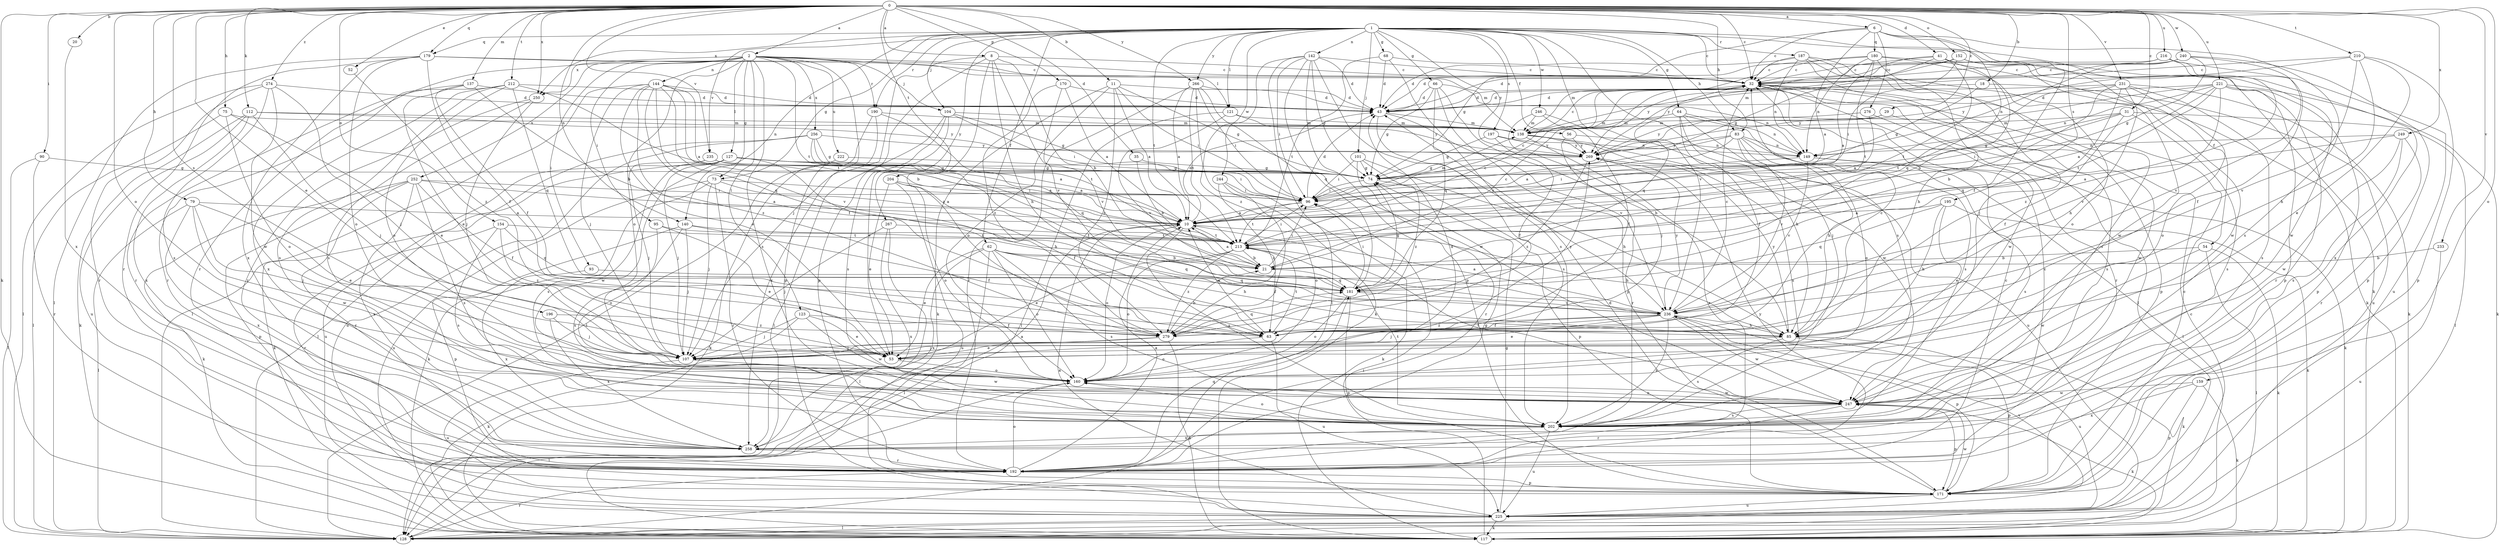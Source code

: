 strict digraph  {
0;
1;
2;
6;
8;
10;
11;
18;
20;
21;
29;
31;
32;
35;
41;
43;
52;
53;
54;
56;
62;
63;
64;
66;
68;
73;
74;
75;
79;
83;
85;
90;
93;
95;
96;
101;
104;
107;
112;
117;
121;
123;
127;
128;
137;
138;
140;
142;
144;
149;
152;
154;
159;
160;
170;
171;
179;
180;
181;
187;
190;
192;
195;
196;
197;
202;
204;
210;
212;
213;
216;
221;
222;
225;
231;
233;
235;
236;
240;
244;
246;
247;
249;
250;
252;
256;
258;
266;
267;
269;
274;
276;
279;
0 -> 2  [label=a];
0 -> 6  [label=a];
0 -> 8  [label=a];
0 -> 11  [label=b];
0 -> 18  [label=b];
0 -> 20  [label=b];
0 -> 29  [label=c];
0 -> 31  [label=c];
0 -> 32  [label=c];
0 -> 35  [label=d];
0 -> 41  [label=d];
0 -> 52  [label=e];
0 -> 53  [label=e];
0 -> 75  [label=h];
0 -> 79  [label=h];
0 -> 83  [label=h];
0 -> 90  [label=i];
0 -> 112  [label=k];
0 -> 117  [label=k];
0 -> 137  [label=m];
0 -> 140  [label=n];
0 -> 152  [label=o];
0 -> 154  [label=o];
0 -> 159  [label=o];
0 -> 160  [label=o];
0 -> 170  [label=p];
0 -> 179  [label=q];
0 -> 195  [label=s];
0 -> 196  [label=s];
0 -> 204  [label=t];
0 -> 210  [label=t];
0 -> 212  [label=t];
0 -> 216  [label=u];
0 -> 221  [label=u];
0 -> 231  [label=v];
0 -> 233  [label=v];
0 -> 235  [label=v];
0 -> 240  [label=w];
0 -> 249  [label=x];
0 -> 250  [label=x];
0 -> 266  [label=y];
0 -> 274  [label=z];
1 -> 32  [label=c];
1 -> 54  [label=f];
1 -> 56  [label=f];
1 -> 62  [label=f];
1 -> 64  [label=g];
1 -> 66  [label=g];
1 -> 68  [label=g];
1 -> 73  [label=g];
1 -> 83  [label=h];
1 -> 101  [label=j];
1 -> 104  [label=j];
1 -> 117  [label=k];
1 -> 121  [label=l];
1 -> 140  [label=n];
1 -> 142  [label=n];
1 -> 179  [label=q];
1 -> 187  [label=r];
1 -> 190  [label=r];
1 -> 197  [label=s];
1 -> 202  [label=s];
1 -> 213  [label=t];
1 -> 235  [label=v];
1 -> 236  [label=v];
1 -> 244  [label=w];
1 -> 246  [label=w];
1 -> 250  [label=x];
1 -> 266  [label=y];
1 -> 267  [label=y];
1 -> 269  [label=y];
2 -> 32  [label=c];
2 -> 73  [label=g];
2 -> 93  [label=i];
2 -> 95  [label=i];
2 -> 104  [label=j];
2 -> 121  [label=l];
2 -> 123  [label=l];
2 -> 127  [label=l];
2 -> 144  [label=n];
2 -> 160  [label=o];
2 -> 171  [label=p];
2 -> 190  [label=r];
2 -> 192  [label=r];
2 -> 202  [label=s];
2 -> 213  [label=t];
2 -> 222  [label=u];
2 -> 250  [label=x];
2 -> 252  [label=x];
2 -> 256  [label=x];
6 -> 10  [label=a];
6 -> 32  [label=c];
6 -> 63  [label=f];
6 -> 74  [label=g];
6 -> 180  [label=q];
6 -> 181  [label=q];
6 -> 202  [label=s];
6 -> 276  [label=z];
8 -> 21  [label=b];
8 -> 32  [label=c];
8 -> 85  [label=h];
8 -> 107  [label=j];
8 -> 171  [label=p];
8 -> 236  [label=v];
8 -> 279  [label=z];
10 -> 43  [label=d];
10 -> 85  [label=h];
10 -> 160  [label=o];
10 -> 202  [label=s];
10 -> 213  [label=t];
11 -> 10  [label=a];
11 -> 43  [label=d];
11 -> 74  [label=g];
11 -> 96  [label=i];
11 -> 117  [label=k];
11 -> 160  [label=o];
11 -> 279  [label=z];
18 -> 43  [label=d];
18 -> 74  [label=g];
18 -> 225  [label=u];
20 -> 258  [label=x];
21 -> 10  [label=a];
21 -> 32  [label=c];
21 -> 96  [label=i];
21 -> 181  [label=q];
29 -> 138  [label=m];
29 -> 247  [label=w];
29 -> 269  [label=y];
31 -> 63  [label=f];
31 -> 74  [label=g];
31 -> 96  [label=i];
31 -> 128  [label=l];
31 -> 138  [label=m];
31 -> 202  [label=s];
32 -> 43  [label=d];
32 -> 171  [label=p];
32 -> 181  [label=q];
32 -> 192  [label=r];
32 -> 247  [label=w];
35 -> 21  [label=b];
35 -> 74  [label=g];
41 -> 21  [label=b];
41 -> 32  [label=c];
41 -> 74  [label=g];
41 -> 171  [label=p];
41 -> 213  [label=t];
41 -> 247  [label=w];
41 -> 269  [label=y];
43 -> 138  [label=m];
43 -> 202  [label=s];
43 -> 236  [label=v];
52 -> 279  [label=z];
53 -> 160  [label=o];
54 -> 21  [label=b];
54 -> 117  [label=k];
54 -> 128  [label=l];
54 -> 247  [label=w];
56 -> 149  [label=n];
56 -> 192  [label=r];
56 -> 269  [label=y];
62 -> 21  [label=b];
62 -> 53  [label=e];
62 -> 85  [label=h];
62 -> 128  [label=l];
62 -> 160  [label=o];
62 -> 181  [label=q];
62 -> 202  [label=s];
62 -> 258  [label=x];
63 -> 10  [label=a];
63 -> 160  [label=o];
63 -> 213  [label=t];
63 -> 225  [label=u];
63 -> 269  [label=y];
64 -> 63  [label=f];
64 -> 85  [label=h];
64 -> 107  [label=j];
64 -> 138  [label=m];
64 -> 149  [label=n];
64 -> 202  [label=s];
66 -> 43  [label=d];
66 -> 74  [label=g];
66 -> 85  [label=h];
66 -> 149  [label=n];
66 -> 171  [label=p];
66 -> 181  [label=q];
68 -> 32  [label=c];
68 -> 43  [label=d];
68 -> 202  [label=s];
68 -> 213  [label=t];
73 -> 10  [label=a];
73 -> 96  [label=i];
73 -> 107  [label=j];
73 -> 117  [label=k];
73 -> 192  [label=r];
73 -> 225  [label=u];
74 -> 96  [label=i];
74 -> 171  [label=p];
75 -> 53  [label=e];
75 -> 128  [label=l];
75 -> 138  [label=m];
75 -> 160  [label=o];
79 -> 10  [label=a];
79 -> 53  [label=e];
79 -> 107  [label=j];
79 -> 128  [label=l];
79 -> 247  [label=w];
79 -> 258  [label=x];
83 -> 10  [label=a];
83 -> 85  [label=h];
83 -> 96  [label=i];
83 -> 128  [label=l];
83 -> 149  [label=n];
83 -> 160  [label=o];
83 -> 236  [label=v];
83 -> 269  [label=y];
85 -> 32  [label=c];
85 -> 107  [label=j];
85 -> 171  [label=p];
85 -> 202  [label=s];
85 -> 225  [label=u];
85 -> 269  [label=y];
90 -> 74  [label=g];
90 -> 128  [label=l];
90 -> 192  [label=r];
93 -> 181  [label=q];
93 -> 258  [label=x];
95 -> 53  [label=e];
95 -> 160  [label=o];
95 -> 213  [label=t];
96 -> 10  [label=a];
96 -> 32  [label=c];
96 -> 43  [label=d];
96 -> 138  [label=m];
96 -> 213  [label=t];
101 -> 74  [label=g];
101 -> 85  [label=h];
101 -> 96  [label=i];
101 -> 192  [label=r];
101 -> 279  [label=z];
104 -> 53  [label=e];
104 -> 74  [label=g];
104 -> 96  [label=i];
104 -> 128  [label=l];
104 -> 138  [label=m];
104 -> 202  [label=s];
107 -> 225  [label=u];
107 -> 247  [label=w];
112 -> 107  [label=j];
112 -> 117  [label=k];
112 -> 138  [label=m];
112 -> 225  [label=u];
112 -> 258  [label=x];
112 -> 269  [label=y];
117 -> 96  [label=i];
121 -> 128  [label=l];
121 -> 138  [label=m];
121 -> 236  [label=v];
121 -> 269  [label=y];
123 -> 53  [label=e];
123 -> 63  [label=f];
123 -> 107  [label=j];
123 -> 117  [label=k];
123 -> 247  [label=w];
127 -> 10  [label=a];
127 -> 74  [label=g];
127 -> 85  [label=h];
127 -> 96  [label=i];
127 -> 107  [label=j];
127 -> 117  [label=k];
127 -> 202  [label=s];
127 -> 247  [label=w];
128 -> 32  [label=c];
128 -> 192  [label=r];
137 -> 21  [label=b];
137 -> 43  [label=d];
137 -> 53  [label=e];
137 -> 63  [label=f];
137 -> 192  [label=r];
138 -> 32  [label=c];
138 -> 192  [label=r];
138 -> 202  [label=s];
138 -> 225  [label=u];
138 -> 269  [label=y];
140 -> 63  [label=f];
140 -> 107  [label=j];
140 -> 171  [label=p];
140 -> 202  [label=s];
140 -> 213  [label=t];
142 -> 32  [label=c];
142 -> 43  [label=d];
142 -> 74  [label=g];
142 -> 96  [label=i];
142 -> 128  [label=l];
142 -> 171  [label=p];
142 -> 181  [label=q];
142 -> 236  [label=v];
142 -> 279  [label=z];
144 -> 21  [label=b];
144 -> 43  [label=d];
144 -> 53  [label=e];
144 -> 63  [label=f];
144 -> 107  [label=j];
144 -> 128  [label=l];
144 -> 181  [label=q];
144 -> 213  [label=t];
144 -> 236  [label=v];
144 -> 279  [label=z];
149 -> 96  [label=i];
149 -> 117  [label=k];
149 -> 202  [label=s];
149 -> 236  [label=v];
152 -> 32  [label=c];
152 -> 43  [label=d];
152 -> 96  [label=i];
152 -> 247  [label=w];
152 -> 258  [label=x];
152 -> 269  [label=y];
154 -> 181  [label=q];
154 -> 192  [label=r];
154 -> 202  [label=s];
154 -> 213  [label=t];
154 -> 279  [label=z];
159 -> 117  [label=k];
159 -> 171  [label=p];
159 -> 247  [label=w];
159 -> 258  [label=x];
160 -> 43  [label=d];
160 -> 128  [label=l];
160 -> 247  [label=w];
170 -> 10  [label=a];
170 -> 43  [label=d];
170 -> 236  [label=v];
170 -> 279  [label=z];
171 -> 32  [label=c];
171 -> 43  [label=d];
171 -> 225  [label=u];
171 -> 247  [label=w];
179 -> 32  [label=c];
179 -> 63  [label=f];
179 -> 128  [label=l];
179 -> 138  [label=m];
179 -> 160  [label=o];
179 -> 192  [label=r];
179 -> 258  [label=x];
180 -> 10  [label=a];
180 -> 32  [label=c];
180 -> 107  [label=j];
180 -> 117  [label=k];
180 -> 138  [label=m];
180 -> 149  [label=n];
180 -> 160  [label=o];
180 -> 213  [label=t];
181 -> 74  [label=g];
181 -> 96  [label=i];
181 -> 160  [label=o];
181 -> 171  [label=p];
181 -> 236  [label=v];
187 -> 32  [label=c];
187 -> 43  [label=d];
187 -> 85  [label=h];
187 -> 128  [label=l];
187 -> 149  [label=n];
187 -> 202  [label=s];
187 -> 247  [label=w];
190 -> 128  [label=l];
190 -> 138  [label=m];
190 -> 213  [label=t];
190 -> 258  [label=x];
192 -> 10  [label=a];
192 -> 32  [label=c];
192 -> 74  [label=g];
192 -> 160  [label=o];
192 -> 171  [label=p];
192 -> 181  [label=q];
192 -> 269  [label=y];
195 -> 10  [label=a];
195 -> 53  [label=e];
195 -> 85  [label=h];
195 -> 117  [label=k];
195 -> 181  [label=q];
196 -> 107  [label=j];
196 -> 258  [label=x];
196 -> 279  [label=z];
197 -> 63  [label=f];
197 -> 74  [label=g];
197 -> 149  [label=n];
197 -> 269  [label=y];
202 -> 160  [label=o];
202 -> 213  [label=t];
202 -> 225  [label=u];
202 -> 258  [label=x];
204 -> 53  [label=e];
204 -> 63  [label=f];
204 -> 96  [label=i];
204 -> 160  [label=o];
204 -> 225  [label=u];
210 -> 32  [label=c];
210 -> 53  [label=e];
210 -> 85  [label=h];
210 -> 171  [label=p];
210 -> 236  [label=v];
210 -> 269  [label=y];
212 -> 10  [label=a];
212 -> 43  [label=d];
212 -> 160  [label=o];
212 -> 181  [label=q];
212 -> 192  [label=r];
212 -> 202  [label=s];
212 -> 258  [label=x];
213 -> 21  [label=b];
213 -> 32  [label=c];
213 -> 53  [label=e];
213 -> 63  [label=f];
213 -> 96  [label=i];
213 -> 160  [label=o];
213 -> 279  [label=z];
216 -> 32  [label=c];
216 -> 43  [label=d];
216 -> 63  [label=f];
216 -> 225  [label=u];
216 -> 279  [label=z];
221 -> 10  [label=a];
221 -> 43  [label=d];
221 -> 117  [label=k];
221 -> 149  [label=n];
221 -> 171  [label=p];
221 -> 192  [label=r];
221 -> 213  [label=t];
221 -> 236  [label=v];
221 -> 269  [label=y];
222 -> 74  [label=g];
222 -> 117  [label=k];
225 -> 10  [label=a];
225 -> 74  [label=g];
225 -> 117  [label=k];
225 -> 128  [label=l];
225 -> 236  [label=v];
231 -> 21  [label=b];
231 -> 43  [label=d];
231 -> 85  [label=h];
231 -> 117  [label=k];
231 -> 160  [label=o];
231 -> 181  [label=q];
231 -> 202  [label=s];
231 -> 213  [label=t];
233 -> 21  [label=b];
233 -> 225  [label=u];
235 -> 10  [label=a];
235 -> 74  [label=g];
235 -> 107  [label=j];
235 -> 225  [label=u];
236 -> 10  [label=a];
236 -> 32  [label=c];
236 -> 53  [label=e];
236 -> 63  [label=f];
236 -> 85  [label=h];
236 -> 107  [label=j];
236 -> 117  [label=k];
236 -> 171  [label=p];
236 -> 202  [label=s];
236 -> 247  [label=w];
236 -> 269  [label=y];
236 -> 279  [label=z];
240 -> 32  [label=c];
240 -> 74  [label=g];
240 -> 138  [label=m];
240 -> 149  [label=n];
240 -> 171  [label=p];
240 -> 236  [label=v];
244 -> 96  [label=i];
244 -> 117  [label=k];
244 -> 160  [label=o];
244 -> 279  [label=z];
246 -> 63  [label=f];
246 -> 107  [label=j];
246 -> 138  [label=m];
246 -> 247  [label=w];
247 -> 117  [label=k];
247 -> 160  [label=o];
247 -> 171  [label=p];
247 -> 192  [label=r];
247 -> 202  [label=s];
247 -> 213  [label=t];
249 -> 10  [label=a];
249 -> 149  [label=n];
249 -> 192  [label=r];
249 -> 202  [label=s];
249 -> 247  [label=w];
250 -> 107  [label=j];
250 -> 192  [label=r];
250 -> 202  [label=s];
252 -> 10  [label=a];
252 -> 63  [label=f];
252 -> 96  [label=i];
252 -> 117  [label=k];
252 -> 171  [label=p];
252 -> 192  [label=r];
252 -> 202  [label=s];
252 -> 258  [label=x];
256 -> 10  [label=a];
256 -> 74  [label=g];
256 -> 128  [label=l];
256 -> 181  [label=q];
256 -> 225  [label=u];
256 -> 269  [label=y];
258 -> 10  [label=a];
258 -> 32  [label=c];
258 -> 192  [label=r];
266 -> 10  [label=a];
266 -> 43  [label=d];
266 -> 96  [label=i];
266 -> 117  [label=k];
266 -> 192  [label=r];
266 -> 213  [label=t];
266 -> 247  [label=w];
267 -> 107  [label=j];
267 -> 128  [label=l];
267 -> 213  [label=t];
267 -> 258  [label=x];
269 -> 74  [label=g];
269 -> 279  [label=z];
274 -> 43  [label=d];
274 -> 107  [label=j];
274 -> 128  [label=l];
274 -> 192  [label=r];
274 -> 202  [label=s];
274 -> 247  [label=w];
276 -> 10  [label=a];
276 -> 138  [label=m];
276 -> 202  [label=s];
279 -> 21  [label=b];
279 -> 53  [label=e];
279 -> 107  [label=j];
279 -> 117  [label=k];
279 -> 181  [label=q];
}
